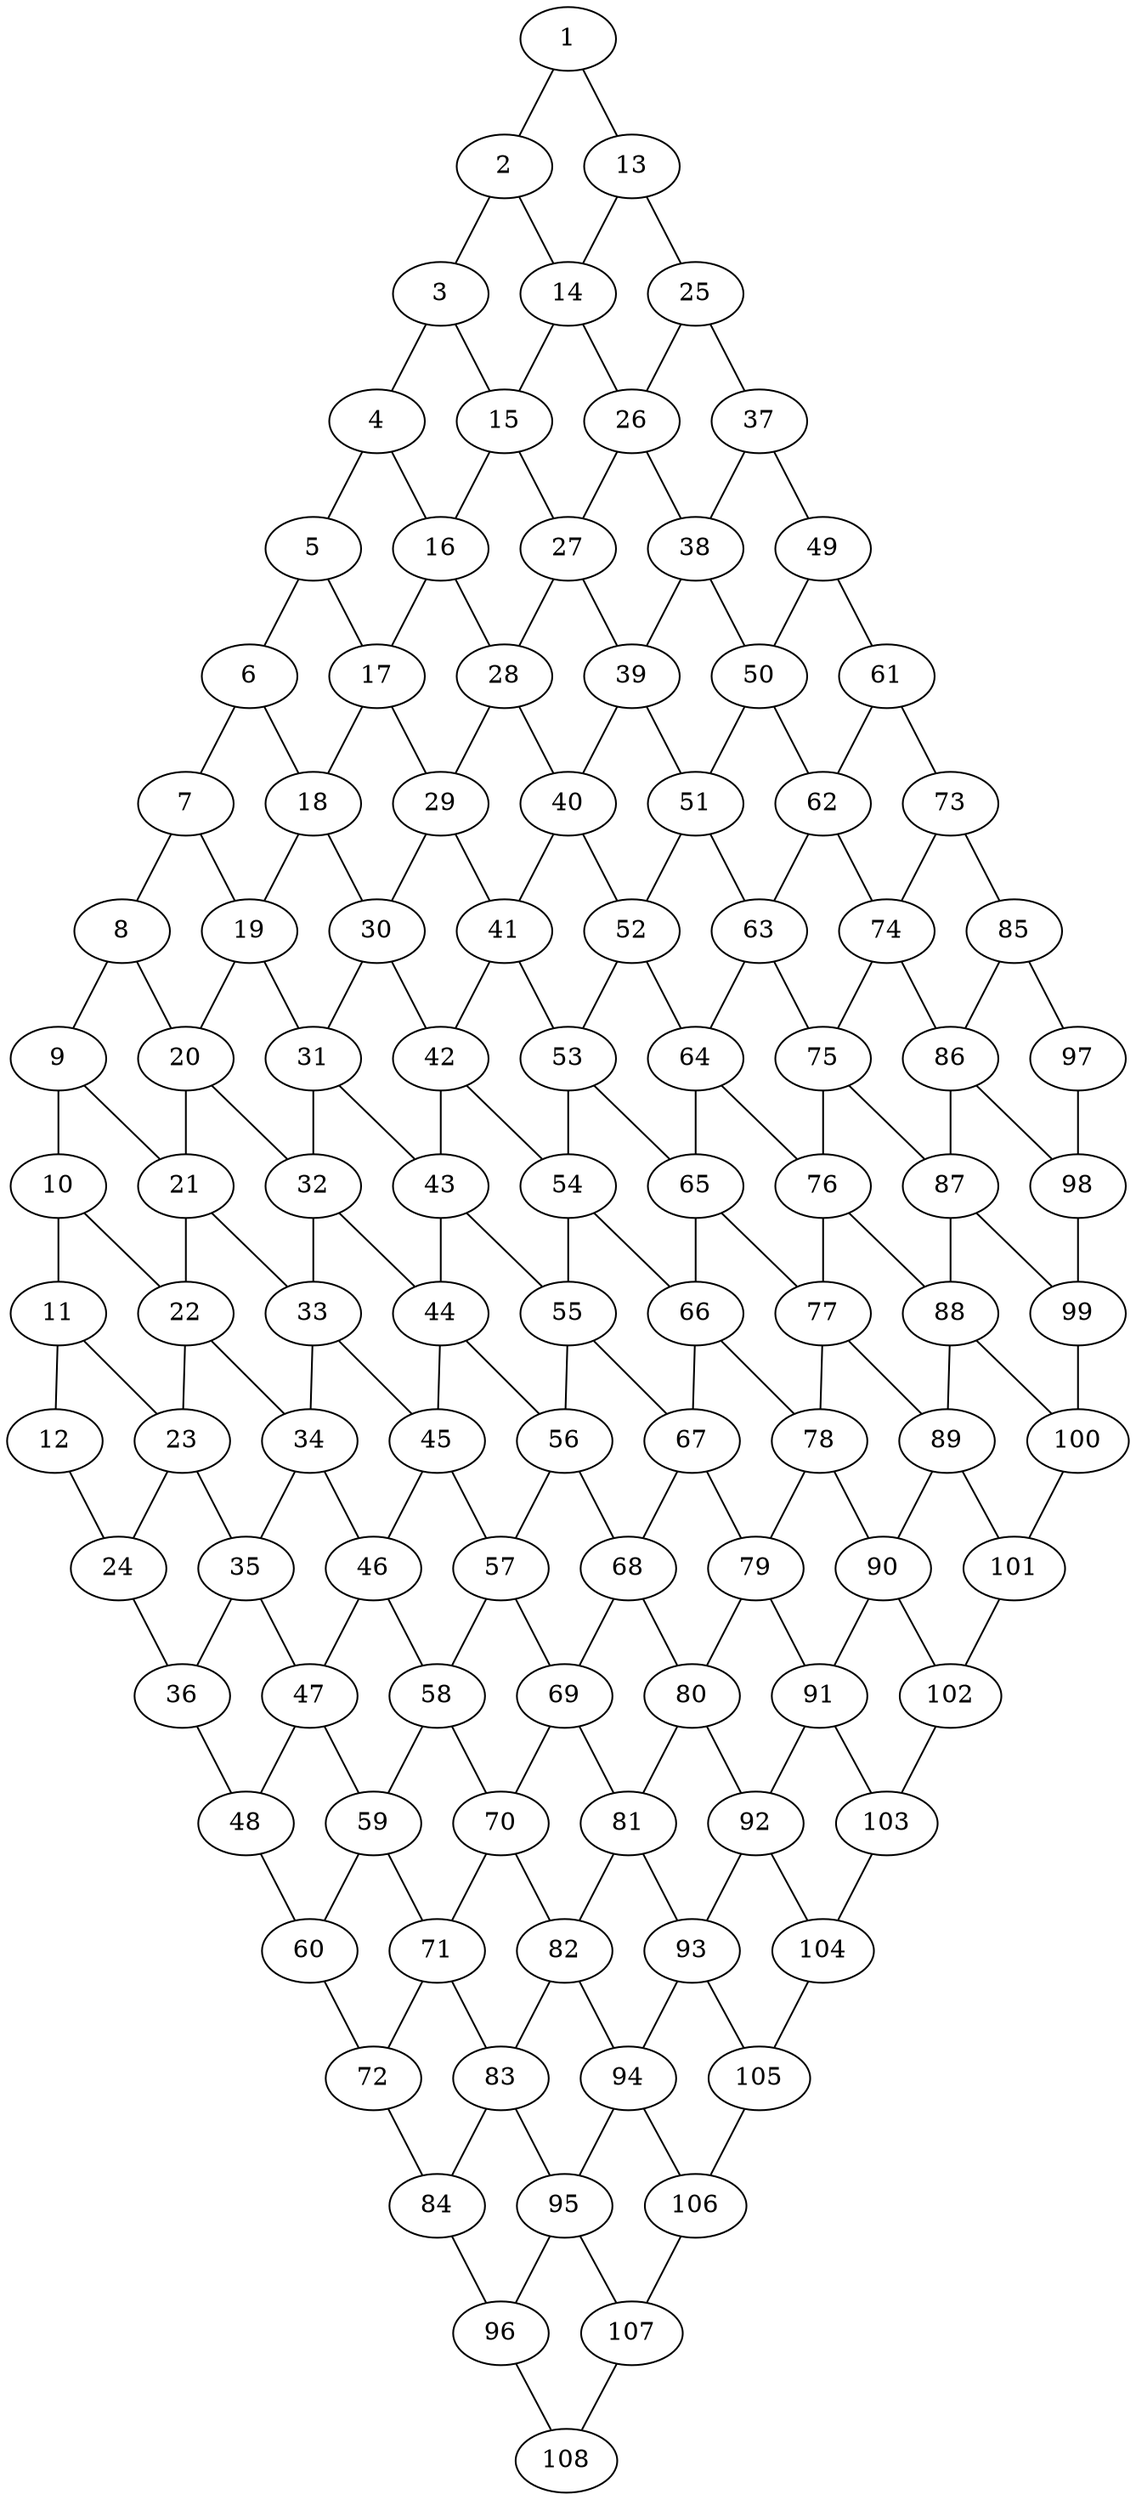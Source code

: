 graph G {
1;
2;
3;
4;
5;
6;
7;
8;
9;
10;
11;
12;
13;
14;
15;
16;
17;
18;
19;
20;
21;
22;
23;
24;
25;
26;
27;
28;
29;
30;
31;
32;
33;
34;
35;
36;
37;
38;
39;
40;
41;
42;
43;
44;
45;
46;
47;
48;
49;
50;
51;
52;
53;
54;
55;
56;
57;
58;
59;
60;
61;
62;
63;
64;
65;
66;
67;
68;
69;
70;
71;
72;
73;
74;
75;
76;
77;
78;
79;
80;
81;
82;
83;
84;
85;
86;
87;
88;
89;
90;
91;
92;
93;
94;
95;
96;
97;
98;
99;
100;
101;
102;
103;
104;
105;
106;
107;
108;
1 -- 2;
1 -- 13;
2 -- 3;
2 -- 14;
3 -- 4;
3 -- 15;
4 -- 5;
4 -- 16;
5 -- 6;
5 -- 17;
6 -- 7;
6 -- 18;
7 -- 8;
7 -- 19;
8 -- 9;
8 -- 20;
9 -- 10;
9 -- 21;
10 -- 11;
10 -- 22;
11 -- 12;
11 -- 23;
12 -- 24;
13 -- 14;
13 -- 25;
14 -- 15;
14 -- 26;
15 -- 16;
15 -- 27;
16 -- 17;
16 -- 28;
17 -- 18;
17 -- 29;
18 -- 19;
18 -- 30;
19 -- 20;
19 -- 31;
20 -- 21;
20 -- 32;
21 -- 22;
21 -- 33;
22 -- 23;
22 -- 34;
23 -- 24;
23 -- 35;
24 -- 36;
25 -- 26;
25 -- 37;
26 -- 27;
26 -- 38;
27 -- 28;
27 -- 39;
28 -- 29;
28 -- 40;
29 -- 30;
29 -- 41;
30 -- 31;
30 -- 42;
31 -- 32;
31 -- 43;
32 -- 33;
32 -- 44;
33 -- 34;
33 -- 45;
34 -- 35;
34 -- 46;
35 -- 36;
35 -- 47;
36 -- 48;
37 -- 38;
37 -- 49;
38 -- 39;
38 -- 50;
39 -- 40;
39 -- 51;
40 -- 41;
40 -- 52;
41 -- 42;
41 -- 53;
42 -- 43;
42 -- 54;
43 -- 44;
43 -- 55;
44 -- 45;
44 -- 56;
45 -- 46;
45 -- 57;
46 -- 47;
46 -- 58;
47 -- 48;
47 -- 59;
48 -- 60;
49 -- 50;
49 -- 61;
50 -- 51;
50 -- 62;
51 -- 52;
51 -- 63;
52 -- 53;
52 -- 64;
53 -- 54;
53 -- 65;
54 -- 55;
54 -- 66;
55 -- 56;
55 -- 67;
56 -- 57;
56 -- 68;
57 -- 58;
57 -- 69;
58 -- 59;
58 -- 70;
59 -- 60;
59 -- 71;
60 -- 72;
61 -- 62;
61 -- 73;
62 -- 63;
62 -- 74;
63 -- 64;
63 -- 75;
64 -- 65;
64 -- 76;
65 -- 66;
65 -- 77;
66 -- 67;
66 -- 78;
67 -- 68;
67 -- 79;
68 -- 69;
68 -- 80;
69 -- 70;
69 -- 81;
70 -- 71;
70 -- 82;
71 -- 72;
71 -- 83;
72 -- 84;
73 -- 74;
73 -- 85;
74 -- 75;
74 -- 86;
75 -- 76;
75 -- 87;
76 -- 77;
76 -- 88;
77 -- 78;
77 -- 89;
78 -- 79;
78 -- 90;
79 -- 80;
79 -- 91;
80 -- 81;
80 -- 92;
81 -- 82;
81 -- 93;
82 -- 83;
82 -- 94;
83 -- 84;
83 -- 95;
84 -- 96;
85 -- 86;
85 -- 97;
86 -- 87;
86 -- 98;
87 -- 88;
87 -- 99;
88 -- 89;
88 -- 100;
89 -- 90;
89 -- 101;
90 -- 91;
90 -- 102;
91 -- 92;
91 -- 103;
92 -- 93;
92 -- 104;
93 -- 94;
93 -- 105;
94 -- 95;
94 -- 106;
95 -- 96;
95 -- 107;
96 -- 108;
97 -- 98;
98 -- 99;
99 -- 100;
100 -- 101;
101 -- 102;
102 -- 103;
103 -- 104;
104 -- 105;
105 -- 106;
106 -- 107;
107 -- 108;
}
